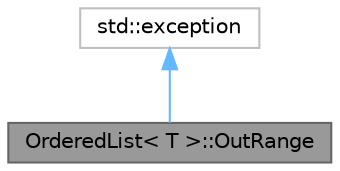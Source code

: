 digraph "OrderedList&lt; T &gt;::OutRange"
{
 // LATEX_PDF_SIZE
  bgcolor="transparent";
  edge [fontname=Helvetica,fontsize=10,labelfontname=Helvetica,labelfontsize=10];
  node [fontname=Helvetica,fontsize=10,shape=box,height=0.2,width=0.4];
  Node1 [id="Node000001",label="OrderedList\< T \>::OutRange",height=0.2,width=0.4,color="gray40", fillcolor="grey60", style="filled", fontcolor="black",tooltip="Excepción que se lanza cuando se intenta acceder a un elemento fuera del rango válido de la lista."];
  Node2 -> Node1 [id="edge1_Node000001_Node000002",dir="back",color="steelblue1",style="solid",tooltip=" "];
  Node2 [id="Node000002",label="std::exception",height=0.2,width=0.4,color="grey75", fillcolor="white", style="filled",tooltip=" "];
}
